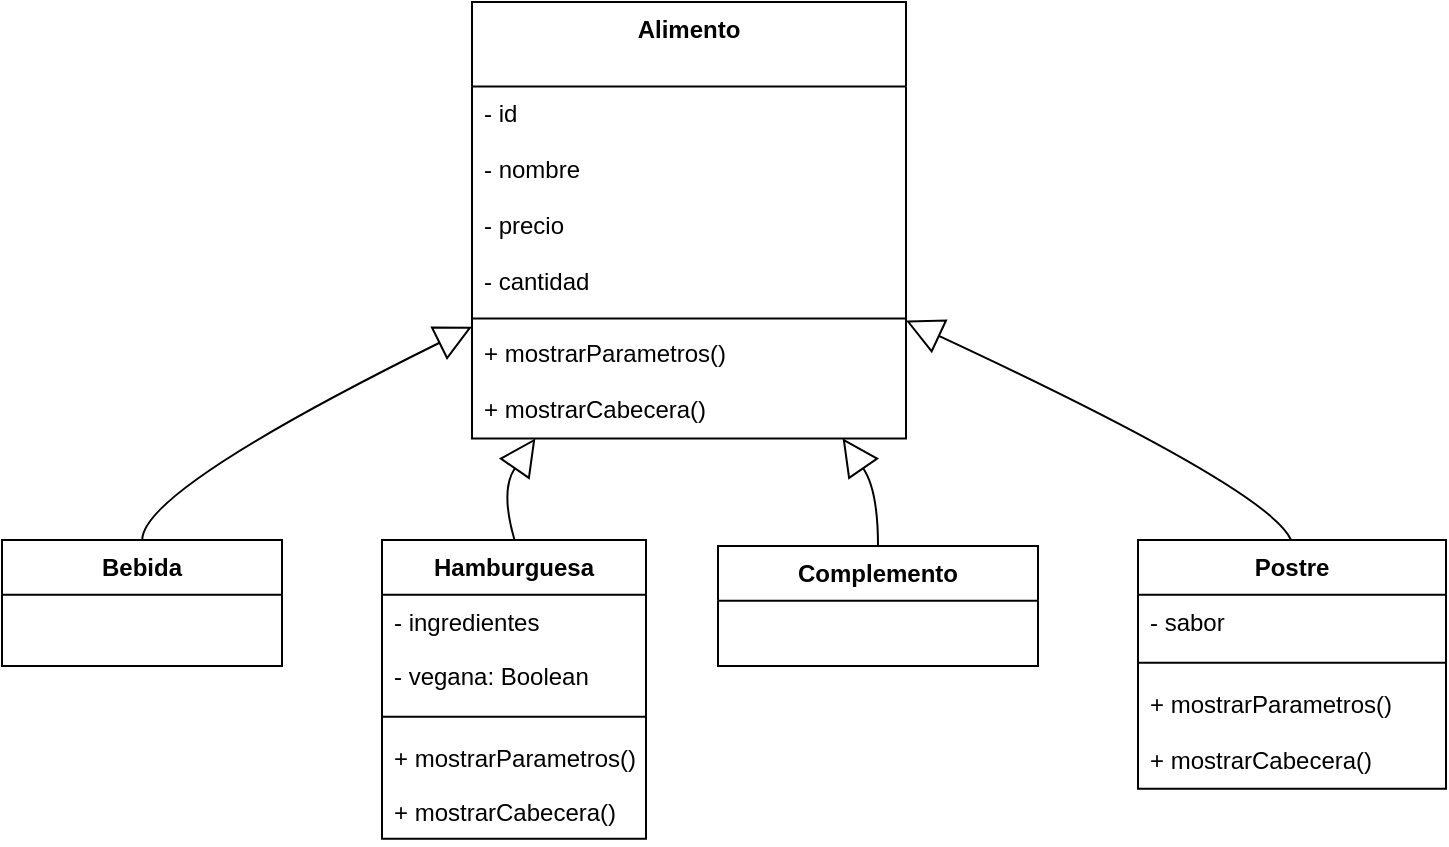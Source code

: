 <mxfile version="22.1.0" type="device">
  <diagram name="Página-1" id="Ow2BFn2RfrjYj-slmmeu">
    <mxGraphModel dx="1120" dy="434" grid="1" gridSize="10" guides="1" tooltips="1" connect="1" arrows="1" fold="1" page="1" pageScale="1" pageWidth="827" pageHeight="1169" math="0" shadow="0">
      <root>
        <mxCell id="0" />
        <mxCell id="1" parent="0" />
        <mxCell id="2" value="Alimento" style="swimlane;fontStyle=1;align=center;verticalAlign=top;childLayout=stackLayout;horizontal=1;startSize=42.2;horizontalStack=0;resizeParent=1;resizeParentMax=0;resizeLast=0;collapsible=0;marginBottom=0;" parent="1" vertex="1">
          <mxGeometry x="243" y="8" width="217" height="218.2" as="geometry" />
        </mxCell>
        <mxCell id="3" value="- id" style="text;strokeColor=none;fillColor=none;align=left;verticalAlign=top;spacingLeft=4;spacingRight=4;overflow=hidden;rotatable=0;points=[[0,0.5],[1,0.5]];portConstraint=eastwest;" parent="2" vertex="1">
          <mxGeometry y="42.2" width="217" height="28" as="geometry" />
        </mxCell>
        <mxCell id="4" value="- nombre" style="text;strokeColor=none;fillColor=none;align=left;verticalAlign=top;spacingLeft=4;spacingRight=4;overflow=hidden;rotatable=0;points=[[0,0.5],[1,0.5]];portConstraint=eastwest;" parent="2" vertex="1">
          <mxGeometry y="70.2" width="217" height="28" as="geometry" />
        </mxCell>
        <mxCell id="5" value="- precio" style="text;strokeColor=none;fillColor=none;align=left;verticalAlign=top;spacingLeft=4;spacingRight=4;overflow=hidden;rotatable=0;points=[[0,0.5],[1,0.5]];portConstraint=eastwest;" parent="2" vertex="1">
          <mxGeometry y="98.2" width="217" height="28" as="geometry" />
        </mxCell>
        <mxCell id="6" value="- cantidad" style="text;strokeColor=none;fillColor=none;align=left;verticalAlign=top;spacingLeft=4;spacingRight=4;overflow=hidden;rotatable=0;points=[[0,0.5],[1,0.5]];portConstraint=eastwest;" parent="2" vertex="1">
          <mxGeometry y="126.2" width="217" height="28" as="geometry" />
        </mxCell>
        <mxCell id="7" style="line;strokeWidth=1;fillColor=none;align=left;verticalAlign=middle;spacingTop=-1;spacingLeft=3;spacingRight=3;rotatable=0;labelPosition=right;points=[];portConstraint=eastwest;strokeColor=inherit;" parent="2" vertex="1">
          <mxGeometry y="154.2" width="217" height="8" as="geometry" />
        </mxCell>
        <mxCell id="8" value="+ mostrarParametros()" style="text;strokeColor=none;fillColor=none;align=left;verticalAlign=top;spacingLeft=4;spacingRight=4;overflow=hidden;rotatable=0;points=[[0,0.5],[1,0.5]];portConstraint=eastwest;" parent="2" vertex="1">
          <mxGeometry y="162.2" width="217" height="28" as="geometry" />
        </mxCell>
        <mxCell id="9" value="+ mostrarCabecera()" style="text;strokeColor=none;fillColor=none;align=left;verticalAlign=top;spacingLeft=4;spacingRight=4;overflow=hidden;rotatable=0;points=[[0,0.5],[1,0.5]];portConstraint=eastwest;" parent="2" vertex="1">
          <mxGeometry y="190.2" width="217" height="28" as="geometry" />
        </mxCell>
        <mxCell id="10" value="Bebida" style="swimlane;fontStyle=1;align=center;verticalAlign=top;childLayout=stackLayout;horizontal=1;startSize=27.429;horizontalStack=0;resizeParent=1;resizeParentMax=0;resizeLast=0;collapsible=0;marginBottom=0;" parent="1" vertex="1">
          <mxGeometry x="8" y="277" width="140" height="63" as="geometry" />
        </mxCell>
        <mxCell id="14" value="Hamburguesa" style="swimlane;fontStyle=1;align=center;verticalAlign=top;childLayout=stackLayout;horizontal=1;startSize=27.429;horizontalStack=0;resizeParent=1;resizeParentMax=0;resizeLast=0;collapsible=0;marginBottom=0;" parent="1" vertex="1">
          <mxGeometry x="198" y="277" width="132" height="149.429" as="geometry" />
        </mxCell>
        <mxCell id="15" value="- ingredientes" style="text;strokeColor=none;fillColor=none;align=left;verticalAlign=top;spacingLeft=4;spacingRight=4;overflow=hidden;rotatable=0;points=[[0,0.5],[1,0.5]];portConstraint=eastwest;" parent="14" vertex="1">
          <mxGeometry y="27.429" width="132" height="27" as="geometry" />
        </mxCell>
        <mxCell id="pQrpne-nwvGy8fGegZWw-31" value="- vegana: Boolean" style="text;strokeColor=none;fillColor=none;align=left;verticalAlign=top;spacingLeft=4;spacingRight=4;overflow=hidden;rotatable=0;points=[[0,0.5],[1,0.5]];portConstraint=eastwest;" vertex="1" parent="14">
          <mxGeometry y="54.429" width="132" height="27" as="geometry" />
        </mxCell>
        <mxCell id="17" style="line;strokeWidth=1;fillColor=none;align=left;verticalAlign=middle;spacingTop=-1;spacingLeft=3;spacingRight=3;rotatable=0;labelPosition=right;points=[];portConstraint=eastwest;strokeColor=inherit;" parent="14" vertex="1">
          <mxGeometry y="81.429" width="132" height="14" as="geometry" />
        </mxCell>
        <mxCell id="pQrpne-nwvGy8fGegZWw-32" value="+ mostrarParametros()" style="text;strokeColor=none;fillColor=none;align=left;verticalAlign=top;spacingLeft=4;spacingRight=4;overflow=hidden;rotatable=0;points=[[0,0.5],[1,0.5]];portConstraint=eastwest;" vertex="1" parent="14">
          <mxGeometry y="95.429" width="132" height="27" as="geometry" />
        </mxCell>
        <mxCell id="16" value="+ mostrarCabecera()" style="text;strokeColor=none;fillColor=none;align=left;verticalAlign=top;spacingLeft=4;spacingRight=4;overflow=hidden;rotatable=0;points=[[0,0.5],[1,0.5]];portConstraint=eastwest;" parent="14" vertex="1">
          <mxGeometry y="122.429" width="132" height="27" as="geometry" />
        </mxCell>
        <mxCell id="18" value="Complemento" style="swimlane;fontStyle=1;align=center;verticalAlign=top;childLayout=stackLayout;horizontal=1;startSize=27.429;horizontalStack=0;resizeParent=1;resizeParentMax=0;resizeLast=0;collapsible=0;marginBottom=0;" parent="1" vertex="1">
          <mxGeometry x="366" y="280" width="160" height="60" as="geometry" />
        </mxCell>
        <mxCell id="22" value="Postre" style="swimlane;fontStyle=1;align=center;verticalAlign=top;childLayout=stackLayout;horizontal=1;startSize=27.429;horizontalStack=0;resizeParent=1;resizeParentMax=0;resizeLast=0;collapsible=0;marginBottom=0;" parent="1" vertex="1">
          <mxGeometry x="576" y="277" width="154" height="124.429" as="geometry" />
        </mxCell>
        <mxCell id="23" value="- sabor" style="text;strokeColor=none;fillColor=none;align=left;verticalAlign=top;spacingLeft=4;spacingRight=4;overflow=hidden;rotatable=0;points=[[0,0.5],[1,0.5]];portConstraint=eastwest;" parent="22" vertex="1">
          <mxGeometry y="27.429" width="154" height="27" as="geometry" />
        </mxCell>
        <mxCell id="25" style="line;strokeWidth=1;fillColor=none;align=left;verticalAlign=middle;spacingTop=-1;spacingLeft=3;spacingRight=3;rotatable=0;labelPosition=right;points=[];portConstraint=eastwest;strokeColor=inherit;" parent="22" vertex="1">
          <mxGeometry y="54.429" width="154" height="14" as="geometry" />
        </mxCell>
        <mxCell id="pQrpne-nwvGy8fGegZWw-33" value="+ mostrarParametros()" style="text;strokeColor=none;fillColor=none;align=left;verticalAlign=top;spacingLeft=4;spacingRight=4;overflow=hidden;rotatable=0;points=[[0,0.5],[1,0.5]];portConstraint=eastwest;" vertex="1" parent="22">
          <mxGeometry y="68.429" width="154" height="28" as="geometry" />
        </mxCell>
        <mxCell id="pQrpne-nwvGy8fGegZWw-34" value="+ mostrarCabecera()" style="text;strokeColor=none;fillColor=none;align=left;verticalAlign=top;spacingLeft=4;spacingRight=4;overflow=hidden;rotatable=0;points=[[0,0.5],[1,0.5]];portConstraint=eastwest;" vertex="1" parent="22">
          <mxGeometry y="96.429" width="154" height="28" as="geometry" />
        </mxCell>
        <mxCell id="26" value="" style="curved=1;startArrow=block;startSize=16;startFill=0;endArrow=none;exitX=0.0;exitY=0.744;entryX=0.501;entryY=0;" parent="1" source="2" target="10" edge="1">
          <mxGeometry relative="1" as="geometry">
            <Array as="points">
              <mxPoint x="78" y="252" />
            </Array>
          </mxGeometry>
        </mxCell>
        <mxCell id="27" value="" style="curved=1;startArrow=block;startSize=16;startFill=0;endArrow=none;exitX=0.146;exitY=1;entryX=0.502;entryY=0;" parent="1" source="2" target="14" edge="1">
          <mxGeometry relative="1" as="geometry">
            <Array as="points">
              <mxPoint x="257" y="252" />
            </Array>
          </mxGeometry>
        </mxCell>
        <mxCell id="28" value="" style="curved=1;startArrow=block;startSize=16;startFill=0;endArrow=none;exitX=0.854;exitY=1;entryX=0.5;entryY=0;" parent="1" source="2" target="18" edge="1">
          <mxGeometry relative="1" as="geometry">
            <Array as="points">
              <mxPoint x="446" y="252" />
            </Array>
          </mxGeometry>
        </mxCell>
        <mxCell id="29" value="" style="curved=1;startArrow=block;startSize=16;startFill=0;endArrow=none;exitX=1.0;exitY=0.73;entryX=0.497;entryY=0;" parent="1" source="2" target="22" edge="1">
          <mxGeometry relative="1" as="geometry">
            <Array as="points">
              <mxPoint x="642" y="252" />
            </Array>
          </mxGeometry>
        </mxCell>
      </root>
    </mxGraphModel>
  </diagram>
</mxfile>

